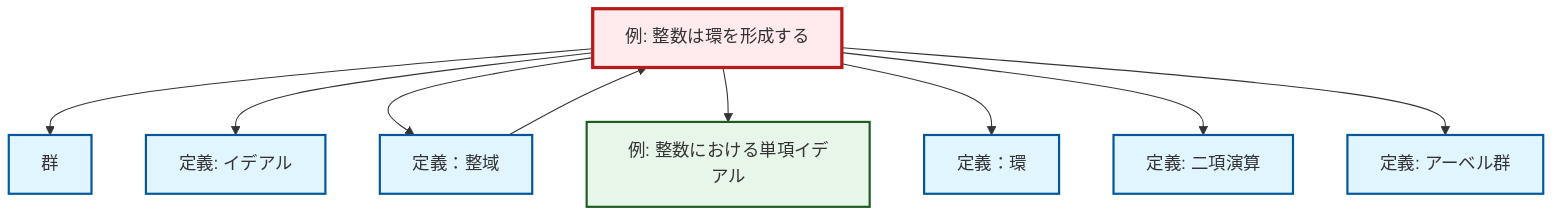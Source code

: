 graph TD
    classDef definition fill:#e1f5fe,stroke:#01579b,stroke-width:2px
    classDef theorem fill:#f3e5f5,stroke:#4a148c,stroke-width:2px
    classDef axiom fill:#fff3e0,stroke:#e65100,stroke-width:2px
    classDef example fill:#e8f5e9,stroke:#1b5e20,stroke-width:2px
    classDef current fill:#ffebee,stroke:#b71c1c,stroke-width:3px
    def-abelian-group["定義: アーベル群"]:::definition
    def-ring["定義：環"]:::definition
    def-ideal["定義: イデアル"]:::definition
    ex-principal-ideal["例: 整数における単項イデアル"]:::example
    def-binary-operation["定義: 二項演算"]:::definition
    ex-integers-ring["例: 整数は環を形成する"]:::example
    def-group["群"]:::definition
    def-integral-domain["定義：整域"]:::definition
    ex-integers-ring --> def-group
    ex-integers-ring --> def-ideal
    ex-integers-ring --> def-integral-domain
    ex-integers-ring --> ex-principal-ideal
    def-integral-domain --> ex-integers-ring
    ex-integers-ring --> def-ring
    ex-integers-ring --> def-binary-operation
    ex-integers-ring --> def-abelian-group
    class ex-integers-ring current